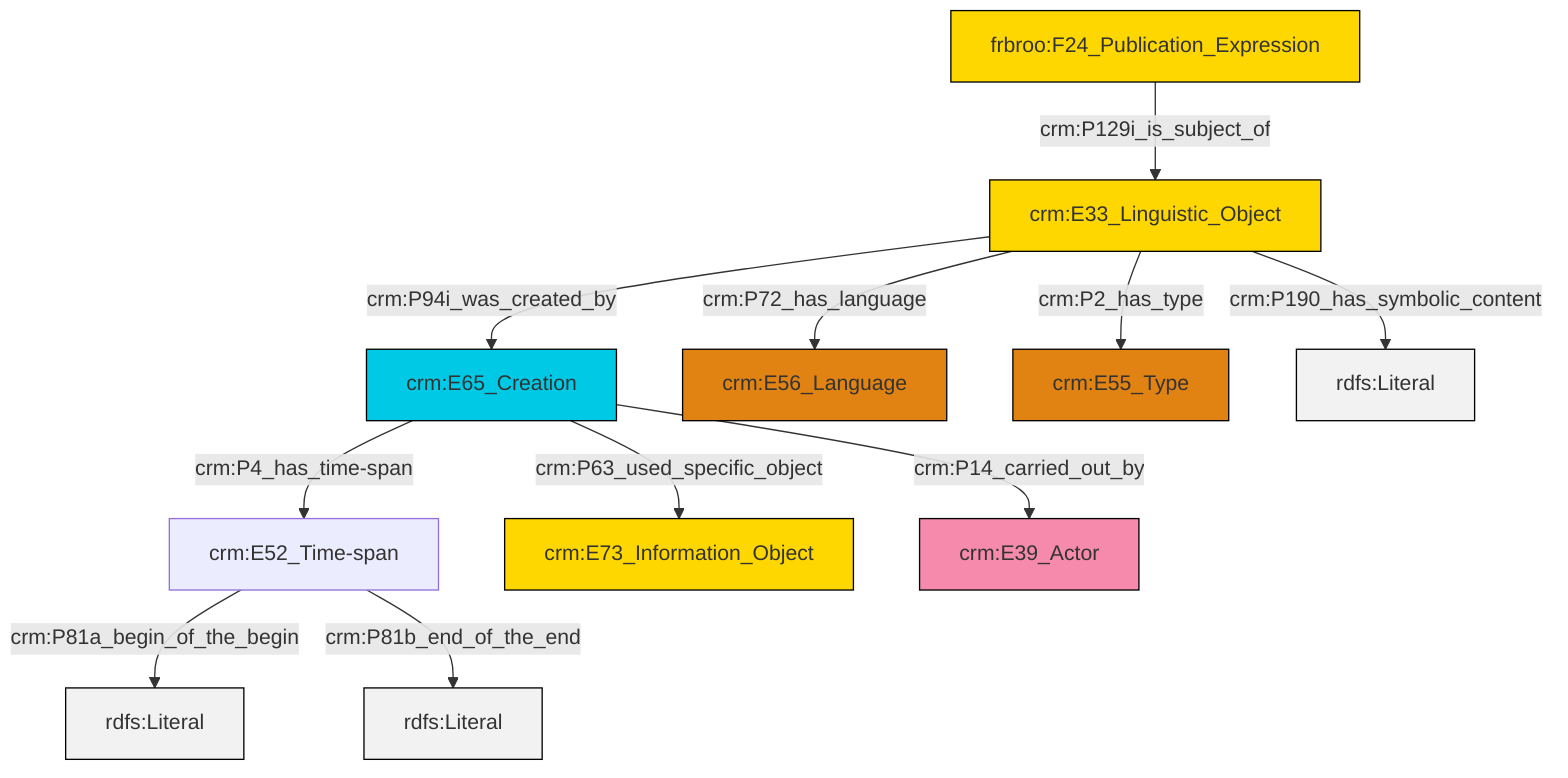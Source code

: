 graph TD
classDef Literal fill:#f2f2f2,stroke:#000000;
classDef CRM_Entity fill:#FFFFFF,stroke:#000000;
classDef Temporal_Entity fill:#00C9E6, stroke:#000000;
classDef Type fill:#E18312, stroke:#000000;
classDef Time-Span fill:#2C9C91, stroke:#000000;
classDef Appellation fill:#FFEB7F, stroke:#000000;
classDef Place fill:#008836, stroke:#000000;
classDef Persistent_Item fill:#B266B2, stroke:#000000;
classDef Conceptual_Object fill:#FFD700, stroke:#000000;
classDef Physical_Thing fill:#D2B48C, stroke:#000000;
classDef Actor fill:#f58aad, stroke:#000000;
classDef PC_Classes fill:#4ce600, stroke:#000000;
classDef Multi fill:#cccccc,stroke:#000000;

0["crm:E52_Time-span"]:::Default -->|crm:P81a_begin_of_the_begin| 1[rdfs:Literal]:::Literal
0["crm:E52_Time-span"]:::Default -->|crm:P81b_end_of_the_end| 5[rdfs:Literal]:::Literal
8["crm:E65_Creation"]:::Temporal_Entity -->|crm:P14_carried_out_by| 6["crm:E39_Actor"]:::Actor
9["frbroo:F24_Publication_Expression"]:::Conceptual_Object -->|crm:P129i_is_subject_of| 10["crm:E33_Linguistic_Object"]:::Conceptual_Object
10["crm:E33_Linguistic_Object"]:::Conceptual_Object -->|crm:P72_has_language| 11["crm:E56_Language"]:::Type
10["crm:E33_Linguistic_Object"]:::Conceptual_Object -->|crm:P2_has_type| 12["crm:E55_Type"]:::Type
10["crm:E33_Linguistic_Object"]:::Conceptual_Object -->|crm:P190_has_symbolic_content| 13[rdfs:Literal]:::Literal
10["crm:E33_Linguistic_Object"]:::Conceptual_Object -->|crm:P94i_was_created_by| 8["crm:E65_Creation"]:::Temporal_Entity
8["crm:E65_Creation"]:::Temporal_Entity -->|crm:P4_has_time-span| 0["crm:E52_Time-span"]:::Default
8["crm:E65_Creation"]:::Temporal_Entity -->|crm:P63_used_specific_object| 2["crm:E73_Information_Object"]:::Conceptual_Object